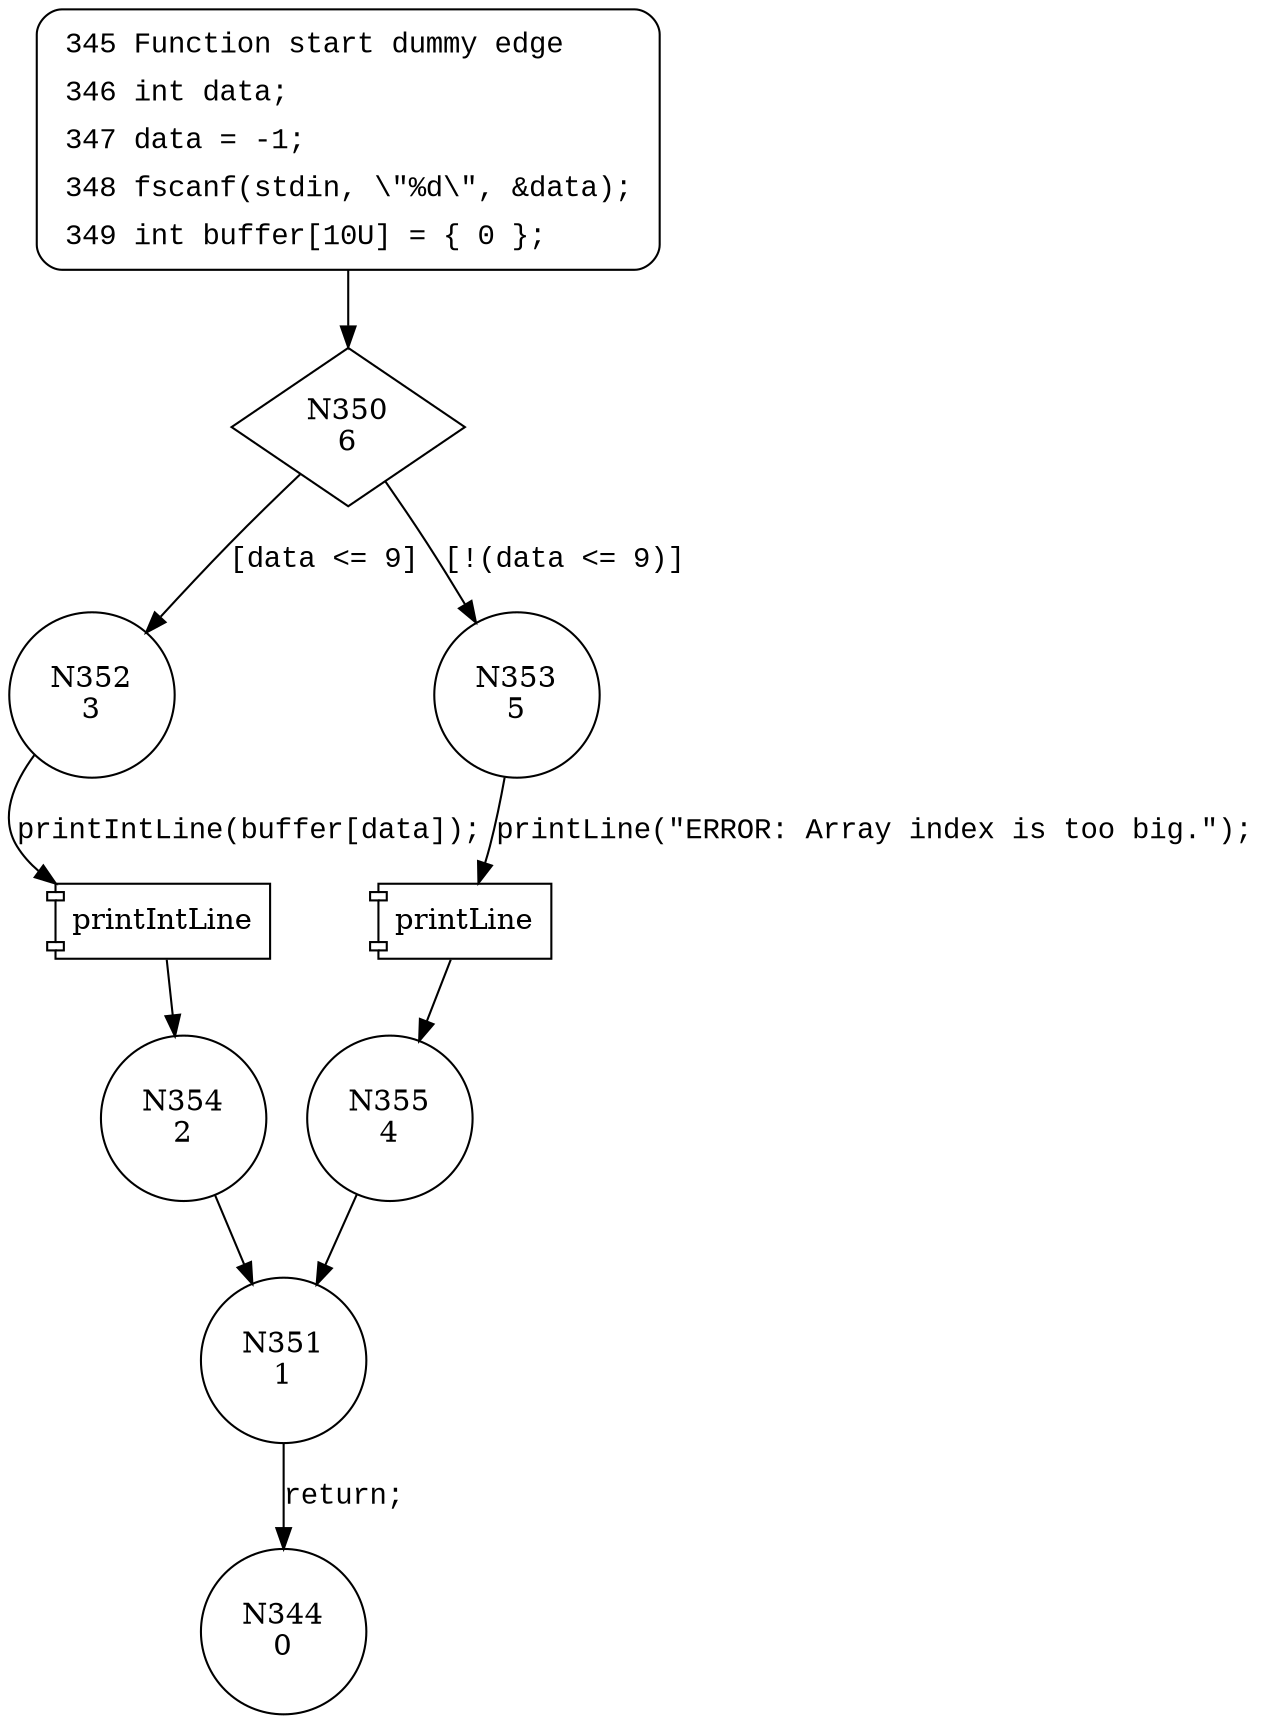 digraph CWE127_Buffer_Underread__CWE839_fscanf_01_bad {
350 [shape="diamond" label="N350\n6"]
352 [shape="circle" label="N352\n3"]
353 [shape="circle" label="N353\n5"]
355 [shape="circle" label="N355\n4"]
351 [shape="circle" label="N351\n1"]
344 [shape="circle" label="N344\n0"]
354 [shape="circle" label="N354\n2"]
345 [style="filled,bold" penwidth="1" fillcolor="white" fontname="Courier New" shape="Mrecord" label=<<table border="0" cellborder="0" cellpadding="3" bgcolor="white"><tr><td align="right">345</td><td align="left">Function start dummy edge</td></tr><tr><td align="right">346</td><td align="left">int data;</td></tr><tr><td align="right">347</td><td align="left">data = -1;</td></tr><tr><td align="right">348</td><td align="left">fscanf(stdin, \&quot;%d\&quot;, &amp;data);</td></tr><tr><td align="right">349</td><td align="left">int buffer[10U] = &#123; 0 &#125;;</td></tr></table>>]
345 -> 350[label=""]
350 -> 352 [label="[data <= 9]" fontname="Courier New"]
350 -> 353 [label="[!(data <= 9)]" fontname="Courier New"]
100003 [shape="component" label="printLine"]
353 -> 100003 [label="printLine(\"ERROR: Array index is too big.\");" fontname="Courier New"]
100003 -> 355 [label="" fontname="Courier New"]
351 -> 344 [label="return;" fontname="Courier New"]
100004 [shape="component" label="printIntLine"]
352 -> 100004 [label="printIntLine(buffer[data]);" fontname="Courier New"]
100004 -> 354 [label="" fontname="Courier New"]
355 -> 351 [label="" fontname="Courier New"]
354 -> 351 [label="" fontname="Courier New"]
}